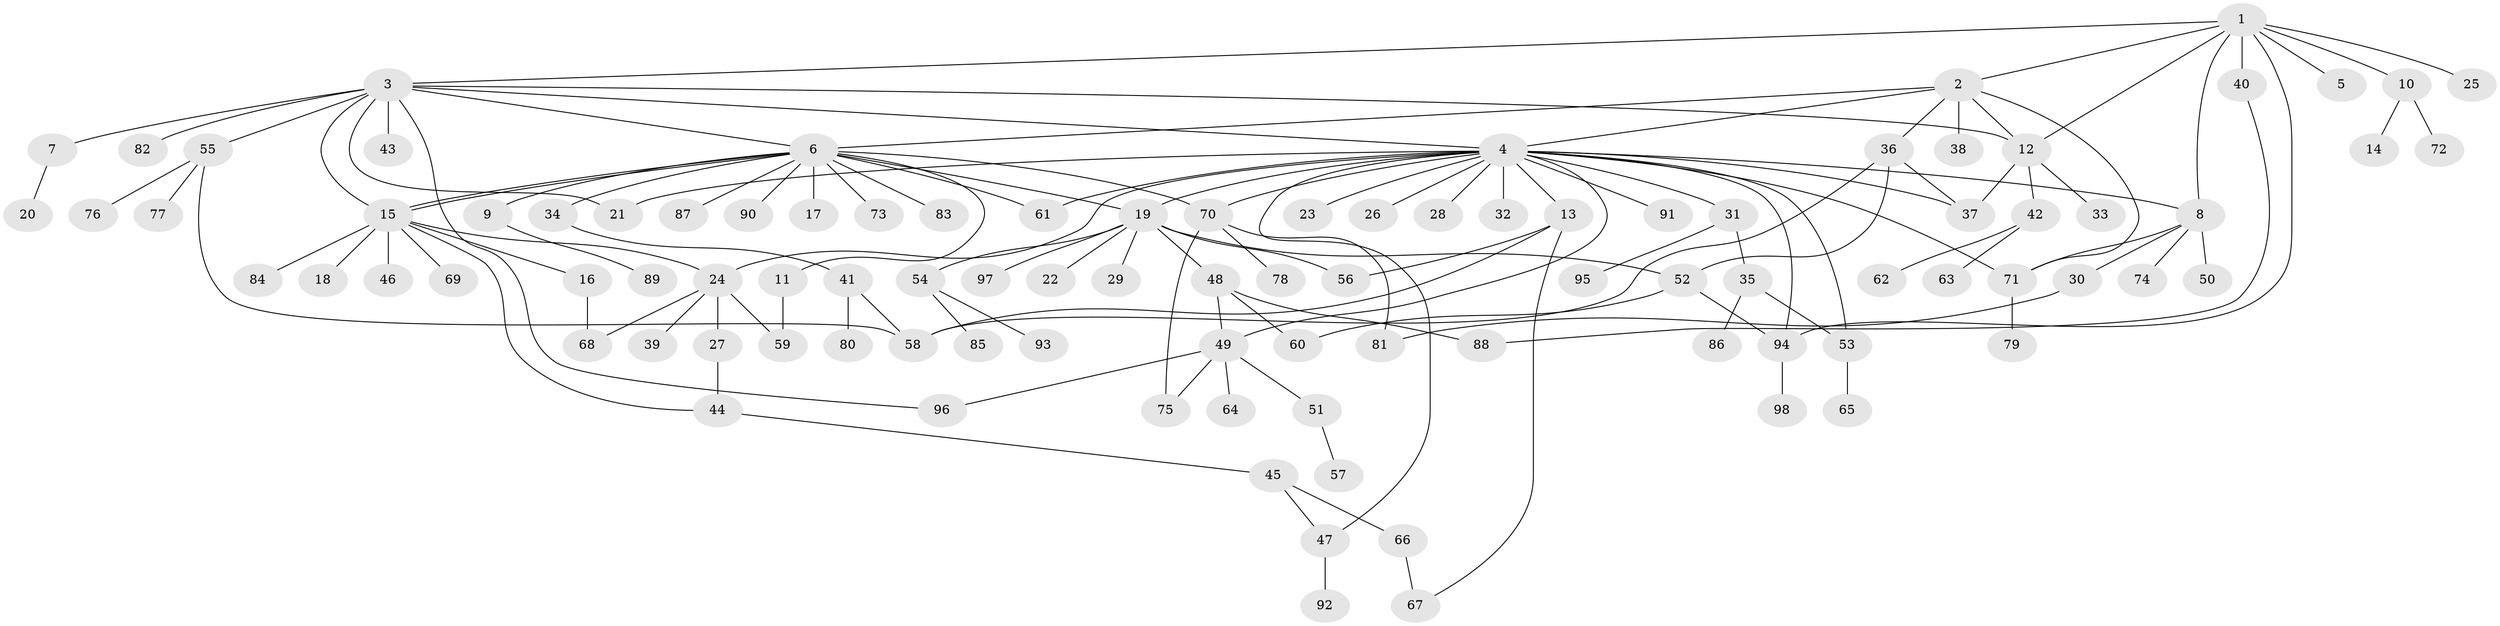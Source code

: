 // coarse degree distribution, {8: 0.014492753623188406, 6: 0.043478260869565216, 10: 0.014492753623188406, 20: 0.014492753623188406, 13: 0.014492753623188406, 2: 0.2463768115942029, 3: 0.11594202898550725, 5: 0.043478260869565216, 4: 0.057971014492753624, 1: 0.4057971014492754, 7: 0.028985507246376812}
// Generated by graph-tools (version 1.1) at 2025/50/03/04/25 22:50:43]
// undirected, 98 vertices, 132 edges
graph export_dot {
  node [color=gray90,style=filled];
  1;
  2;
  3;
  4;
  5;
  6;
  7;
  8;
  9;
  10;
  11;
  12;
  13;
  14;
  15;
  16;
  17;
  18;
  19;
  20;
  21;
  22;
  23;
  24;
  25;
  26;
  27;
  28;
  29;
  30;
  31;
  32;
  33;
  34;
  35;
  36;
  37;
  38;
  39;
  40;
  41;
  42;
  43;
  44;
  45;
  46;
  47;
  48;
  49;
  50;
  51;
  52;
  53;
  54;
  55;
  56;
  57;
  58;
  59;
  60;
  61;
  62;
  63;
  64;
  65;
  66;
  67;
  68;
  69;
  70;
  71;
  72;
  73;
  74;
  75;
  76;
  77;
  78;
  79;
  80;
  81;
  82;
  83;
  84;
  85;
  86;
  87;
  88;
  89;
  90;
  91;
  92;
  93;
  94;
  95;
  96;
  97;
  98;
  1 -- 2;
  1 -- 3;
  1 -- 5;
  1 -- 8;
  1 -- 10;
  1 -- 12;
  1 -- 25;
  1 -- 40;
  1 -- 94;
  2 -- 4;
  2 -- 6;
  2 -- 12;
  2 -- 36;
  2 -- 38;
  2 -- 71;
  3 -- 4;
  3 -- 6;
  3 -- 7;
  3 -- 12;
  3 -- 15;
  3 -- 21;
  3 -- 43;
  3 -- 55;
  3 -- 82;
  3 -- 96;
  4 -- 8;
  4 -- 13;
  4 -- 19;
  4 -- 21;
  4 -- 23;
  4 -- 24;
  4 -- 26;
  4 -- 28;
  4 -- 31;
  4 -- 32;
  4 -- 37;
  4 -- 47;
  4 -- 49;
  4 -- 53;
  4 -- 61;
  4 -- 70;
  4 -- 71;
  4 -- 91;
  4 -- 94;
  6 -- 9;
  6 -- 11;
  6 -- 15;
  6 -- 15;
  6 -- 17;
  6 -- 19;
  6 -- 34;
  6 -- 61;
  6 -- 70;
  6 -- 73;
  6 -- 83;
  6 -- 87;
  6 -- 90;
  7 -- 20;
  8 -- 30;
  8 -- 50;
  8 -- 71;
  8 -- 74;
  9 -- 89;
  10 -- 14;
  10 -- 72;
  11 -- 59;
  12 -- 33;
  12 -- 37;
  12 -- 42;
  13 -- 56;
  13 -- 58;
  13 -- 67;
  15 -- 16;
  15 -- 18;
  15 -- 24;
  15 -- 44;
  15 -- 46;
  15 -- 69;
  15 -- 84;
  16 -- 68;
  19 -- 22;
  19 -- 29;
  19 -- 48;
  19 -- 52;
  19 -- 54;
  19 -- 56;
  19 -- 97;
  24 -- 27;
  24 -- 39;
  24 -- 59;
  24 -- 68;
  27 -- 44;
  30 -- 81;
  31 -- 35;
  31 -- 95;
  34 -- 41;
  35 -- 53;
  35 -- 86;
  36 -- 37;
  36 -- 52;
  36 -- 58;
  40 -- 88;
  41 -- 58;
  41 -- 80;
  42 -- 62;
  42 -- 63;
  44 -- 45;
  45 -- 47;
  45 -- 66;
  47 -- 92;
  48 -- 49;
  48 -- 60;
  48 -- 88;
  49 -- 51;
  49 -- 64;
  49 -- 75;
  49 -- 96;
  51 -- 57;
  52 -- 60;
  52 -- 94;
  53 -- 65;
  54 -- 85;
  54 -- 93;
  55 -- 58;
  55 -- 76;
  55 -- 77;
  66 -- 67;
  70 -- 75;
  70 -- 78;
  70 -- 81;
  71 -- 79;
  94 -- 98;
}
